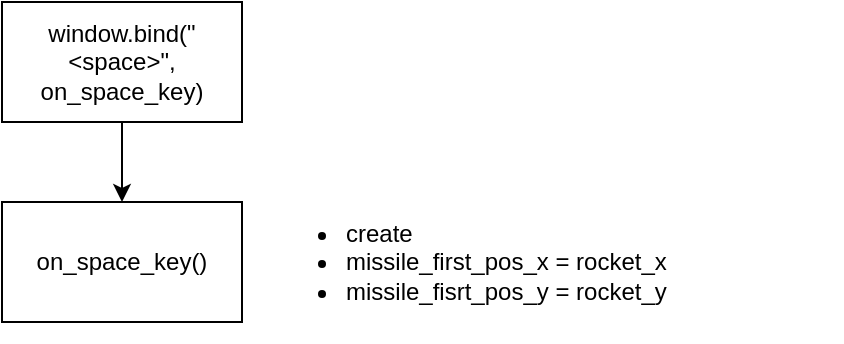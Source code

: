 <mxfile version="21.2.8" type="device">
  <diagram id="prtHgNgQTEPvFCAcTncT" name="Page-1">
    <mxGraphModel dx="1050" dy="621" grid="1" gridSize="10" guides="1" tooltips="1" connect="1" arrows="1" fold="1" page="1" pageScale="1" pageWidth="827" pageHeight="1169" math="0" shadow="0">
      <root>
        <mxCell id="0" />
        <mxCell id="1" parent="0" />
        <mxCell id="NQ959O63jr3bMnN2Re4T-3" value="&lt;ul&gt;&lt;li&gt;create&lt;/li&gt;&lt;li&gt;missile_first_pos_x = rocket_x&lt;/li&gt;&lt;li&gt;missile_fisrt_pos_y = rocket_y&lt;/li&gt;&lt;/ul&gt;" style="text;html=1;strokeColor=none;fillColor=none;align=left;verticalAlign=middle;whiteSpace=wrap;rounded=0;" vertex="1" parent="1">
          <mxGeometry x="300" y="110" width="290" height="80" as="geometry" />
        </mxCell>
        <mxCell id="NQ959O63jr3bMnN2Re4T-4" value="on_space_key()" style="whiteSpace=wrap;html=1;" vertex="1" parent="1">
          <mxGeometry x="170" y="120" width="120" height="60" as="geometry" />
        </mxCell>
        <mxCell id="NQ959O63jr3bMnN2Re4T-6" style="edgeStyle=orthogonalEdgeStyle;rounded=0;orthogonalLoop=1;jettySize=auto;html=1;exitX=0.5;exitY=1;exitDx=0;exitDy=0;entryX=0.5;entryY=0;entryDx=0;entryDy=0;" edge="1" parent="1" source="NQ959O63jr3bMnN2Re4T-5" target="NQ959O63jr3bMnN2Re4T-4">
          <mxGeometry relative="1" as="geometry" />
        </mxCell>
        <mxCell id="NQ959O63jr3bMnN2Re4T-5" value="window.bind(&quot;&amp;lt;space&amp;gt;&quot;, on_space_key)" style="whiteSpace=wrap;html=1;" vertex="1" parent="1">
          <mxGeometry x="170" y="20" width="120" height="60" as="geometry" />
        </mxCell>
      </root>
    </mxGraphModel>
  </diagram>
</mxfile>

